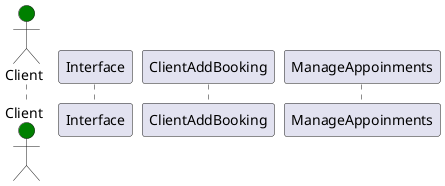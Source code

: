@startuml
actor Client #green


participant  Interface
participant ClientAddBooking
participant ManageAppoinments






@endumlq